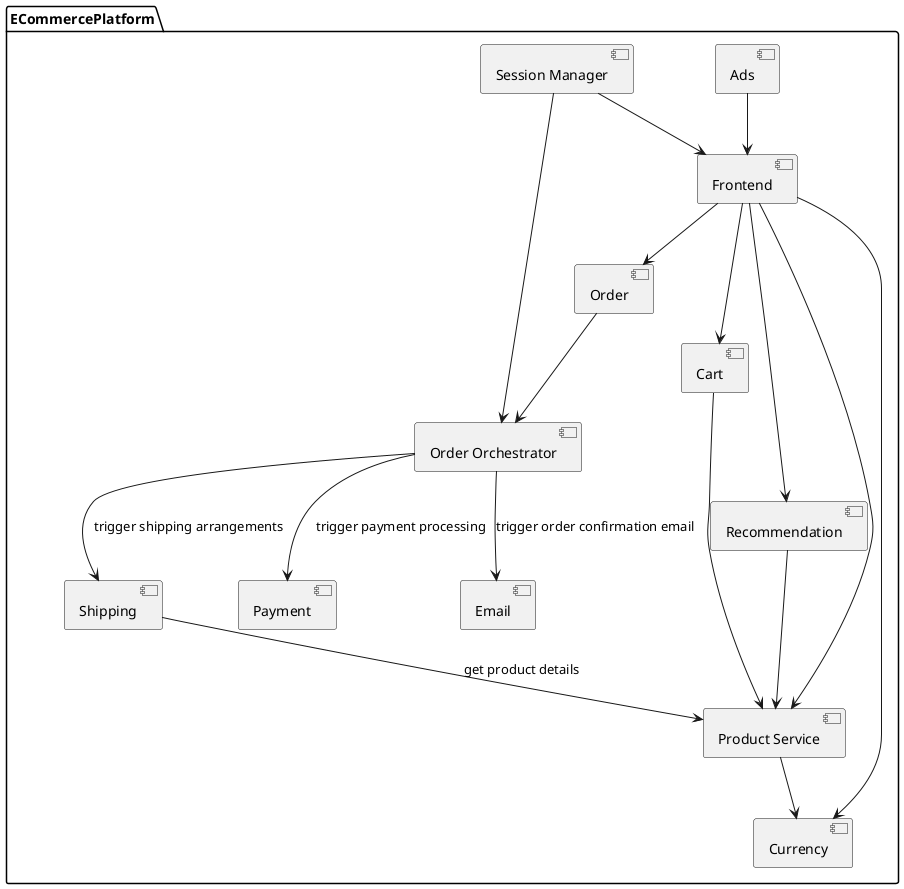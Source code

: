 @startuml
package ECommercePlatform {
    [Frontend] as Frontend
    [Product Service] as ProductSvc
    [Cart] as Cart
    [Order] as Order
    [Order Orchestrator] as OrderOrchestrator
    [Payment] as Payment
    [Shipping] as Shipping
    [Currency] as Currency
    [Recommendation] as Recommendation
    [Ads] as Ads
    [Email] as Email
    [Session Manager] as SessionManager

    Frontend --> ProductSvc
    Frontend --> Cart
    Frontend --> Order
    Cart --> ProductSvc
    Order --> OrderOrchestrator
    OrderOrchestrator --> Payment : trigger payment processing
    OrderOrchestrator --> Shipping : trigger shipping arrangements
    OrderOrchestrator --> Email : trigger order confirmation email
    ProductSvc --> Currency
    Frontend --> Currency
    Recommendation --> ProductSvc
    Frontend --> Recommendation
    Ads --> Frontend
    SessionManager --> Frontend
    SessionManager --> OrderOrchestrator
    Shipping --> ProductSvc : get product details
}
@enduml
